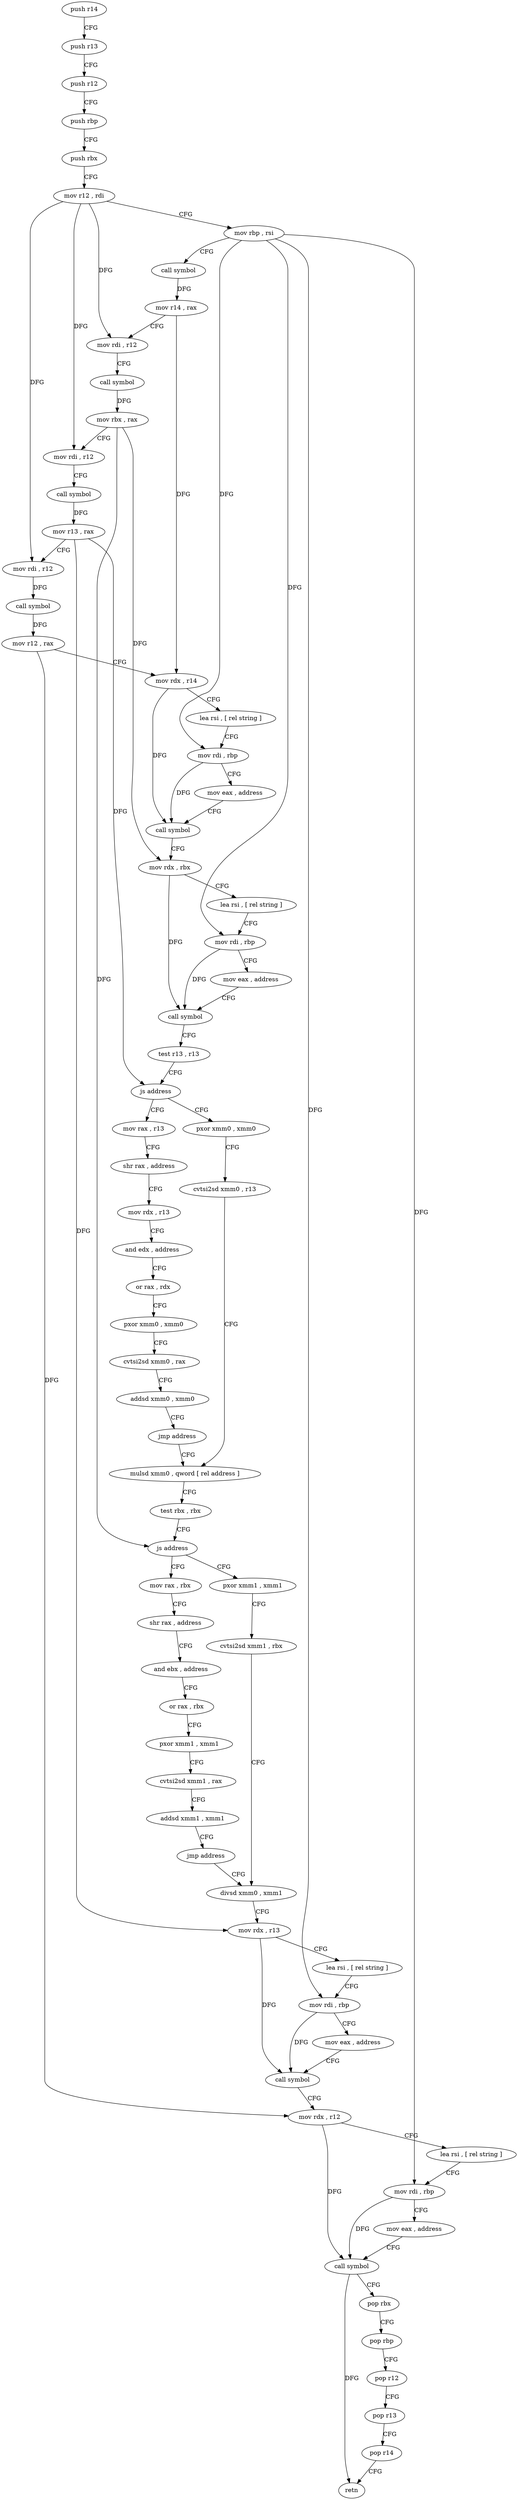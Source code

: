 digraph "func" {
"179137" [label = "push r14" ]
"179139" [label = "push r13" ]
"179141" [label = "push r12" ]
"179143" [label = "push rbp" ]
"179144" [label = "push rbx" ]
"179145" [label = "mov r12 , rdi" ]
"179148" [label = "mov rbp , rsi" ]
"179151" [label = "call symbol" ]
"179156" [label = "mov r14 , rax" ]
"179159" [label = "mov rdi , r12" ]
"179162" [label = "call symbol" ]
"179167" [label = "mov rbx , rax" ]
"179170" [label = "mov rdi , r12" ]
"179173" [label = "call symbol" ]
"179178" [label = "mov r13 , rax" ]
"179181" [label = "mov rdi , r12" ]
"179184" [label = "call symbol" ]
"179189" [label = "mov r12 , rax" ]
"179192" [label = "mov rdx , r14" ]
"179195" [label = "lea rsi , [ rel string ]" ]
"179202" [label = "mov rdi , rbp" ]
"179205" [label = "mov eax , address" ]
"179210" [label = "call symbol" ]
"179215" [label = "mov rdx , rbx" ]
"179218" [label = "lea rsi , [ rel string ]" ]
"179225" [label = "mov rdi , rbp" ]
"179228" [label = "mov eax , address" ]
"179233" [label = "call symbol" ]
"179238" [label = "test r13 , r13" ]
"179241" [label = "js address" ]
"179333" [label = "mov rax , r13" ]
"179243" [label = "pxor xmm0 , xmm0" ]
"179336" [label = "shr rax , address" ]
"179339" [label = "mov rdx , r13" ]
"179342" [label = "and edx , address" ]
"179345" [label = "or rax , rdx" ]
"179348" [label = "pxor xmm0 , xmm0" ]
"179352" [label = "cvtsi2sd xmm0 , rax" ]
"179357" [label = "addsd xmm0 , xmm0" ]
"179361" [label = "jmp address" ]
"179252" [label = "mulsd xmm0 , qword [ rel address ]" ]
"179247" [label = "cvtsi2sd xmm0 , r13" ]
"179260" [label = "test rbx , rbx" ]
"179263" [label = "js address" ]
"179363" [label = "mov rax , rbx" ]
"179265" [label = "pxor xmm1 , xmm1" ]
"179366" [label = "shr rax , address" ]
"179369" [label = "and ebx , address" ]
"179372" [label = "or rax , rbx" ]
"179375" [label = "pxor xmm1 , xmm1" ]
"179379" [label = "cvtsi2sd xmm1 , rax" ]
"179384" [label = "addsd xmm1 , xmm1" ]
"179388" [label = "jmp address" ]
"179274" [label = "divsd xmm0 , xmm1" ]
"179269" [label = "cvtsi2sd xmm1 , rbx" ]
"179278" [label = "mov rdx , r13" ]
"179281" [label = "lea rsi , [ rel string ]" ]
"179288" [label = "mov rdi , rbp" ]
"179291" [label = "mov eax , address" ]
"179296" [label = "call symbol" ]
"179301" [label = "mov rdx , r12" ]
"179304" [label = "lea rsi , [ rel string ]" ]
"179311" [label = "mov rdi , rbp" ]
"179314" [label = "mov eax , address" ]
"179319" [label = "call symbol" ]
"179324" [label = "pop rbx" ]
"179325" [label = "pop rbp" ]
"179326" [label = "pop r12" ]
"179328" [label = "pop r13" ]
"179330" [label = "pop r14" ]
"179332" [label = "retn" ]
"179137" -> "179139" [ label = "CFG" ]
"179139" -> "179141" [ label = "CFG" ]
"179141" -> "179143" [ label = "CFG" ]
"179143" -> "179144" [ label = "CFG" ]
"179144" -> "179145" [ label = "CFG" ]
"179145" -> "179148" [ label = "CFG" ]
"179145" -> "179159" [ label = "DFG" ]
"179145" -> "179170" [ label = "DFG" ]
"179145" -> "179181" [ label = "DFG" ]
"179148" -> "179151" [ label = "CFG" ]
"179148" -> "179202" [ label = "DFG" ]
"179148" -> "179225" [ label = "DFG" ]
"179148" -> "179288" [ label = "DFG" ]
"179148" -> "179311" [ label = "DFG" ]
"179151" -> "179156" [ label = "DFG" ]
"179156" -> "179159" [ label = "CFG" ]
"179156" -> "179192" [ label = "DFG" ]
"179159" -> "179162" [ label = "CFG" ]
"179162" -> "179167" [ label = "DFG" ]
"179167" -> "179170" [ label = "CFG" ]
"179167" -> "179215" [ label = "DFG" ]
"179167" -> "179263" [ label = "DFG" ]
"179170" -> "179173" [ label = "CFG" ]
"179173" -> "179178" [ label = "DFG" ]
"179178" -> "179181" [ label = "CFG" ]
"179178" -> "179241" [ label = "DFG" ]
"179178" -> "179278" [ label = "DFG" ]
"179181" -> "179184" [ label = "DFG" ]
"179184" -> "179189" [ label = "DFG" ]
"179189" -> "179192" [ label = "CFG" ]
"179189" -> "179301" [ label = "DFG" ]
"179192" -> "179195" [ label = "CFG" ]
"179192" -> "179210" [ label = "DFG" ]
"179195" -> "179202" [ label = "CFG" ]
"179202" -> "179205" [ label = "CFG" ]
"179202" -> "179210" [ label = "DFG" ]
"179205" -> "179210" [ label = "CFG" ]
"179210" -> "179215" [ label = "CFG" ]
"179215" -> "179218" [ label = "CFG" ]
"179215" -> "179233" [ label = "DFG" ]
"179218" -> "179225" [ label = "CFG" ]
"179225" -> "179228" [ label = "CFG" ]
"179225" -> "179233" [ label = "DFG" ]
"179228" -> "179233" [ label = "CFG" ]
"179233" -> "179238" [ label = "CFG" ]
"179238" -> "179241" [ label = "CFG" ]
"179241" -> "179333" [ label = "CFG" ]
"179241" -> "179243" [ label = "CFG" ]
"179333" -> "179336" [ label = "CFG" ]
"179243" -> "179247" [ label = "CFG" ]
"179336" -> "179339" [ label = "CFG" ]
"179339" -> "179342" [ label = "CFG" ]
"179342" -> "179345" [ label = "CFG" ]
"179345" -> "179348" [ label = "CFG" ]
"179348" -> "179352" [ label = "CFG" ]
"179352" -> "179357" [ label = "CFG" ]
"179357" -> "179361" [ label = "CFG" ]
"179361" -> "179252" [ label = "CFG" ]
"179252" -> "179260" [ label = "CFG" ]
"179247" -> "179252" [ label = "CFG" ]
"179260" -> "179263" [ label = "CFG" ]
"179263" -> "179363" [ label = "CFG" ]
"179263" -> "179265" [ label = "CFG" ]
"179363" -> "179366" [ label = "CFG" ]
"179265" -> "179269" [ label = "CFG" ]
"179366" -> "179369" [ label = "CFG" ]
"179369" -> "179372" [ label = "CFG" ]
"179372" -> "179375" [ label = "CFG" ]
"179375" -> "179379" [ label = "CFG" ]
"179379" -> "179384" [ label = "CFG" ]
"179384" -> "179388" [ label = "CFG" ]
"179388" -> "179274" [ label = "CFG" ]
"179274" -> "179278" [ label = "CFG" ]
"179269" -> "179274" [ label = "CFG" ]
"179278" -> "179281" [ label = "CFG" ]
"179278" -> "179296" [ label = "DFG" ]
"179281" -> "179288" [ label = "CFG" ]
"179288" -> "179291" [ label = "CFG" ]
"179288" -> "179296" [ label = "DFG" ]
"179291" -> "179296" [ label = "CFG" ]
"179296" -> "179301" [ label = "CFG" ]
"179301" -> "179304" [ label = "CFG" ]
"179301" -> "179319" [ label = "DFG" ]
"179304" -> "179311" [ label = "CFG" ]
"179311" -> "179314" [ label = "CFG" ]
"179311" -> "179319" [ label = "DFG" ]
"179314" -> "179319" [ label = "CFG" ]
"179319" -> "179324" [ label = "CFG" ]
"179319" -> "179332" [ label = "DFG" ]
"179324" -> "179325" [ label = "CFG" ]
"179325" -> "179326" [ label = "CFG" ]
"179326" -> "179328" [ label = "CFG" ]
"179328" -> "179330" [ label = "CFG" ]
"179330" -> "179332" [ label = "CFG" ]
}

